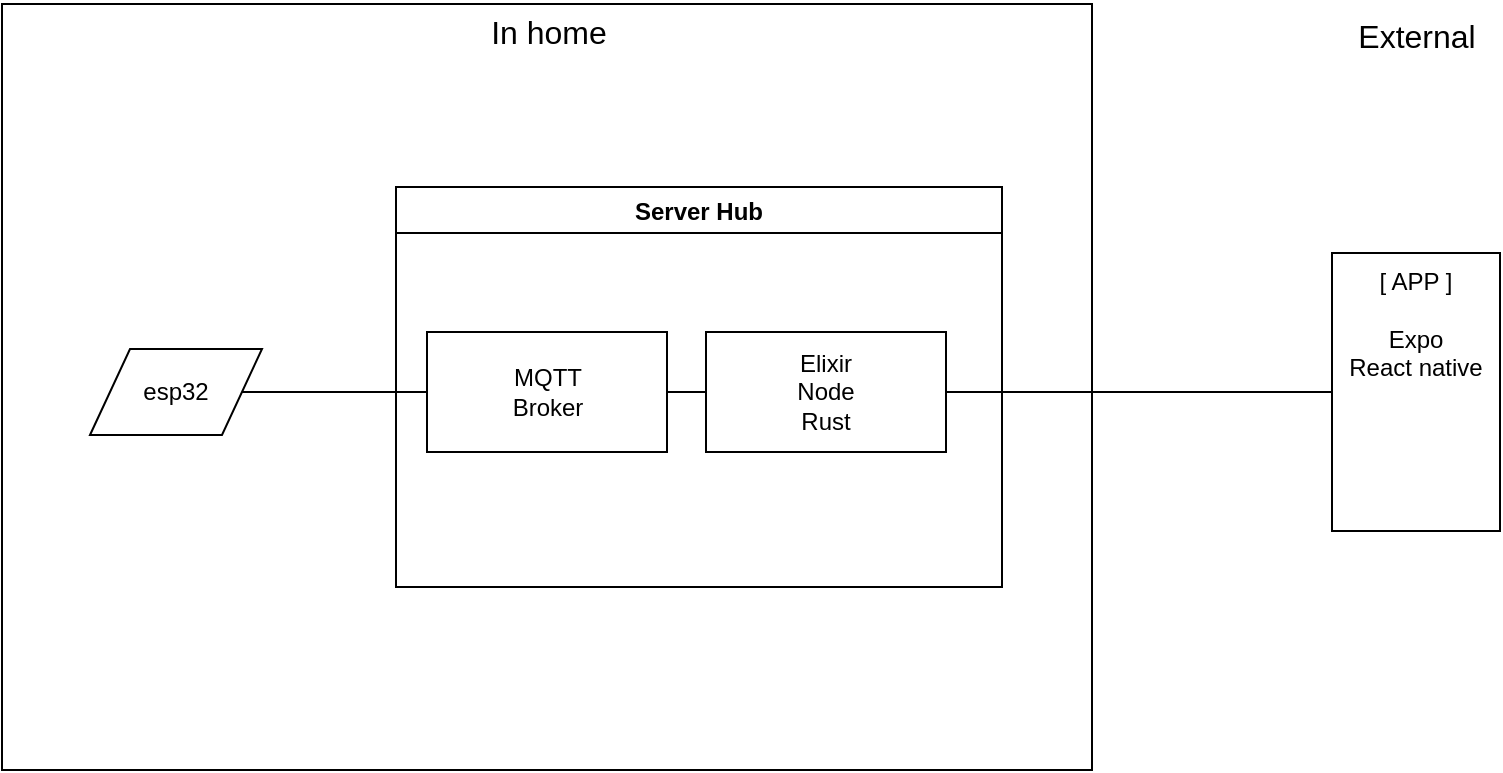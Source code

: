 <mxfile version="23.1.5" type="device">
  <diagram name="Page-1" id="-wPLk7UJG7pAcfFQiDis">
    <mxGraphModel dx="1851" dy="1449" grid="0" gridSize="10" guides="1" tooltips="1" connect="1" arrows="1" fold="1" page="0" pageScale="1" pageWidth="827" pageHeight="1169" math="0" shadow="0">
      <root>
        <mxCell id="0" />
        <mxCell id="1" parent="0" />
        <mxCell id="hBL4LqVjh0T1ep3crxpc-1" value="" style="rounded=0;whiteSpace=wrap;html=1;" vertex="1" parent="1">
          <mxGeometry x="-157" y="-97" width="545" height="383" as="geometry" />
        </mxCell>
        <mxCell id="hBL4LqVjh0T1ep3crxpc-2" value="In home" style="text;html=1;align=center;verticalAlign=middle;resizable=0;points=[];autosize=1;strokeColor=none;fillColor=none;fontSize=16;" vertex="1" parent="1">
          <mxGeometry x="77.5" y="-99" width="76" height="31" as="geometry" />
        </mxCell>
        <mxCell id="hBL4LqVjh0T1ep3crxpc-3" value="esp32" style="shape=parallelogram;perimeter=parallelogramPerimeter;whiteSpace=wrap;html=1;fixedSize=1;" vertex="1" parent="1">
          <mxGeometry x="-113" y="75.5" width="86" height="43" as="geometry" />
        </mxCell>
        <mxCell id="hBL4LqVjh0T1ep3crxpc-4" value="Server Hub" style="swimlane;" vertex="1" parent="1">
          <mxGeometry x="40" y="-5.5" width="303" height="200" as="geometry" />
        </mxCell>
        <mxCell id="hBL4LqVjh0T1ep3crxpc-5" value="Elixir&lt;br&gt;Node&lt;br&gt;Rust" style="rounded=0;whiteSpace=wrap;html=1;" vertex="1" parent="hBL4LqVjh0T1ep3crxpc-4">
          <mxGeometry x="155" y="72.5" width="120" height="60" as="geometry" />
        </mxCell>
        <mxCell id="hBL4LqVjh0T1ep3crxpc-10" style="edgeStyle=none;curved=1;rounded=0;orthogonalLoop=1;jettySize=auto;html=1;exitX=1;exitY=0.5;exitDx=0;exitDy=0;entryX=0;entryY=0.5;entryDx=0;entryDy=0;fontSize=12;startSize=8;endSize=8;endArrow=none;endFill=0;" edge="1" parent="hBL4LqVjh0T1ep3crxpc-4" source="hBL4LqVjh0T1ep3crxpc-6" target="hBL4LqVjh0T1ep3crxpc-5">
          <mxGeometry relative="1" as="geometry" />
        </mxCell>
        <mxCell id="hBL4LqVjh0T1ep3crxpc-6" value="MQTT&lt;br&gt;Broker" style="rounded=0;whiteSpace=wrap;html=1;" vertex="1" parent="hBL4LqVjh0T1ep3crxpc-4">
          <mxGeometry x="15.5" y="72.5" width="120" height="60" as="geometry" />
        </mxCell>
        <mxCell id="hBL4LqVjh0T1ep3crxpc-8" value="[ APP ]&lt;br&gt;&lt;br&gt;Expo&lt;br&gt;React native" style="rounded=0;whiteSpace=wrap;html=1;verticalAlign=top;" vertex="1" parent="1">
          <mxGeometry x="508" y="27.5" width="84" height="139" as="geometry" />
        </mxCell>
        <mxCell id="hBL4LqVjh0T1ep3crxpc-9" style="edgeStyle=none;curved=1;rounded=0;orthogonalLoop=1;jettySize=auto;html=1;exitX=1;exitY=0.5;exitDx=0;exitDy=0;entryX=0;entryY=0.5;entryDx=0;entryDy=0;fontSize=12;startSize=8;endSize=8;endArrow=none;endFill=0;" edge="1" parent="1" source="hBL4LqVjh0T1ep3crxpc-3" target="hBL4LqVjh0T1ep3crxpc-6">
          <mxGeometry relative="1" as="geometry" />
        </mxCell>
        <mxCell id="hBL4LqVjh0T1ep3crxpc-11" style="edgeStyle=none;curved=1;rounded=0;orthogonalLoop=1;jettySize=auto;html=1;exitX=1;exitY=0.5;exitDx=0;exitDy=0;entryX=0;entryY=0.5;entryDx=0;entryDy=0;fontSize=12;startSize=8;endSize=8;endArrow=none;endFill=0;" edge="1" parent="1" source="hBL4LqVjh0T1ep3crxpc-5" target="hBL4LqVjh0T1ep3crxpc-8">
          <mxGeometry relative="1" as="geometry" />
        </mxCell>
        <mxCell id="hBL4LqVjh0T1ep3crxpc-12" value="External" style="text;html=1;align=center;verticalAlign=middle;resizable=0;points=[];autosize=1;strokeColor=none;fillColor=none;fontSize=16;" vertex="1" parent="1">
          <mxGeometry x="511.5" y="-97" width="77" height="31" as="geometry" />
        </mxCell>
      </root>
    </mxGraphModel>
  </diagram>
</mxfile>
